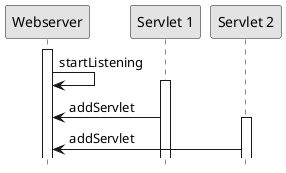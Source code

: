 @startuml
hide footbox
skinparam monochrome true
skinparam defaultFontName ProductusOSGiBookc
skinparam shadowing false

participant Webserver as wb
participant "Servlet 1" as ll
participant "Servlet 2" as rl

activate wb
wb -> wb: startListening
activate ll
ll -> wb: addServlet
activate rl
rl -> wb: addServlet
@enduml